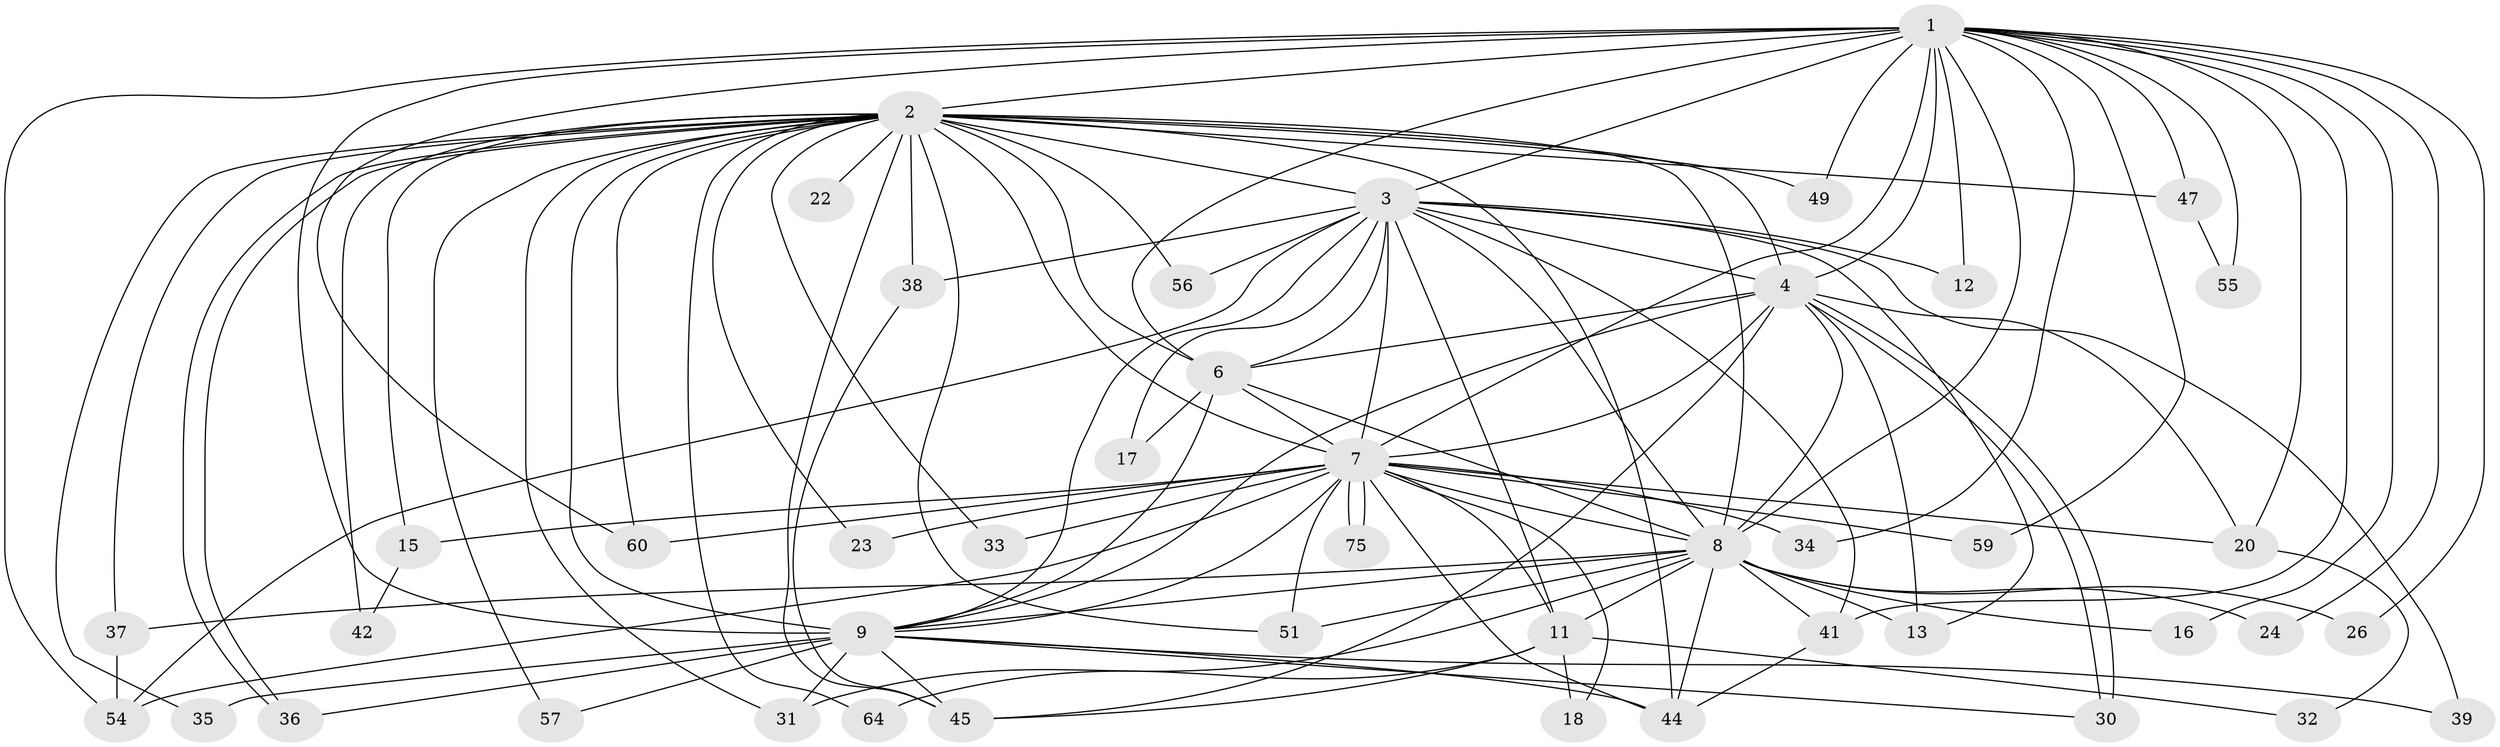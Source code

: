 // original degree distribution, {26: 0.022222222222222223, 25: 0.011111111111111112, 19: 0.022222222222222223, 17: 0.022222222222222223, 16: 0.011111111111111112, 10: 0.011111111111111112, 23: 0.011111111111111112, 8: 0.011111111111111112, 2: 0.5666666666666667, 3: 0.2111111111111111, 5: 0.06666666666666667, 4: 0.022222222222222223, 7: 0.011111111111111112}
// Generated by graph-tools (version 1.1) at 2025/14/03/09/25 04:14:05]
// undirected, 45 vertices, 118 edges
graph export_dot {
graph [start="1"]
  node [color=gray90,style=filled];
  1 [super="+63"];
  2 [super="+5+10"];
  3;
  4;
  6;
  7 [super="+50"];
  8 [super="+82+19+27+48+14+53"];
  9 [super="+25+52+40+65+81+70+58"];
  11;
  12;
  13 [super="+43"];
  15;
  16;
  17;
  18;
  20 [super="+86"];
  22 [super="+29"];
  23;
  24 [super="+28"];
  26;
  30 [super="+73"];
  31 [super="+62"];
  32;
  33;
  34;
  35;
  36 [super="+66"];
  37;
  38 [super="+61"];
  39;
  41 [super="+85"];
  42;
  44 [super="+74"];
  45 [super="+87+76"];
  47;
  49;
  51;
  54 [super="+72+84+78"];
  55;
  56;
  57;
  59;
  60 [super="+83"];
  64;
  75;
  1 -- 2 [weight=3];
  1 -- 3;
  1 -- 4;
  1 -- 6;
  1 -- 7 [weight=2];
  1 -- 8;
  1 -- 9 [weight=3];
  1 -- 12;
  1 -- 16;
  1 -- 20;
  1 -- 24 [weight=2];
  1 -- 26;
  1 -- 34;
  1 -- 41 [weight=2];
  1 -- 47;
  1 -- 49;
  1 -- 54;
  1 -- 55;
  1 -- 59;
  1 -- 60;
  2 -- 3 [weight=3];
  2 -- 4 [weight=3];
  2 -- 6 [weight=3];
  2 -- 7 [weight=3];
  2 -- 8 [weight=4];
  2 -- 9 [weight=7];
  2 -- 15;
  2 -- 22 [weight=3];
  2 -- 23 [weight=2];
  2 -- 36 [weight=2];
  2 -- 36;
  2 -- 38;
  2 -- 42;
  2 -- 44;
  2 -- 45;
  2 -- 60;
  2 -- 47;
  2 -- 49;
  2 -- 51;
  2 -- 56;
  2 -- 57;
  2 -- 64;
  2 -- 33;
  2 -- 35;
  2 -- 37;
  2 -- 31;
  3 -- 4;
  3 -- 6;
  3 -- 7;
  3 -- 8;
  3 -- 9 [weight=2];
  3 -- 11;
  3 -- 12;
  3 -- 13;
  3 -- 17;
  3 -- 38;
  3 -- 39;
  3 -- 41;
  3 -- 56;
  3 -- 54;
  4 -- 6;
  4 -- 7;
  4 -- 8 [weight=3];
  4 -- 9 [weight=2];
  4 -- 30;
  4 -- 30;
  4 -- 45;
  4 -- 20;
  4 -- 13;
  6 -- 7;
  6 -- 8;
  6 -- 9;
  6 -- 17;
  7 -- 8 [weight=2];
  7 -- 9 [weight=2];
  7 -- 11;
  7 -- 15;
  7 -- 18;
  7 -- 20;
  7 -- 23;
  7 -- 33;
  7 -- 34;
  7 -- 59;
  7 -- 60;
  7 -- 75;
  7 -- 75;
  7 -- 54 [weight=2];
  7 -- 51;
  7 -- 44;
  8 -- 9;
  8 -- 13 [weight=2];
  8 -- 16;
  8 -- 24;
  8 -- 26;
  8 -- 11 [weight=2];
  8 -- 37;
  8 -- 41;
  8 -- 31;
  8 -- 51;
  8 -- 44;
  9 -- 35;
  9 -- 39;
  9 -- 57;
  9 -- 45;
  9 -- 30;
  9 -- 31;
  9 -- 44;
  9 -- 36;
  11 -- 18;
  11 -- 32;
  11 -- 64;
  11 -- 45;
  15 -- 42;
  20 -- 32;
  37 -- 54;
  38 -- 45;
  41 -- 44;
  47 -- 55;
}
